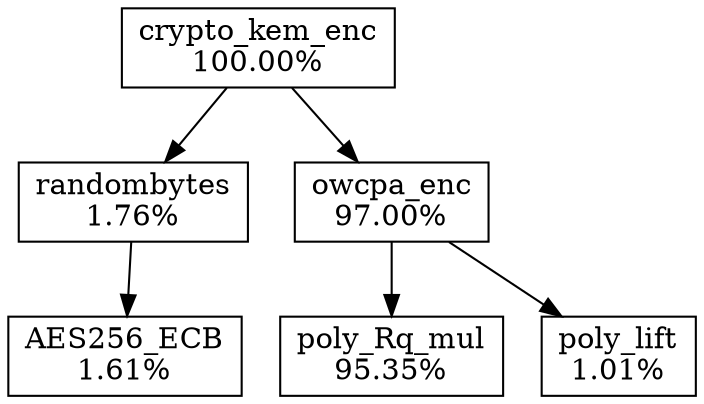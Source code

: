 digraph G {
  {
    node [shape=box]
    crypto_kem_enc[label="crypto_kem_enc\n100.00%"]
    randombytes[label="randombytes\n1.76%"]
    owcpa_enc[label="owcpa_enc\n97.00%"]
    poly_Rq_mul[label="poly_Rq_mul\n95.35%"]
    poly_lift[label="poly_lift\n1.01%"]
    AES256_ECB[label="AES256_ECB\n1.61%"]
  }
  crypto_kem_enc -> randombytes
  crypto_kem_enc -> owcpa_enc
  randombytes -> AES256_ECB
  owcpa_enc -> poly_Rq_mul
  owcpa_enc -> poly_lift
}
